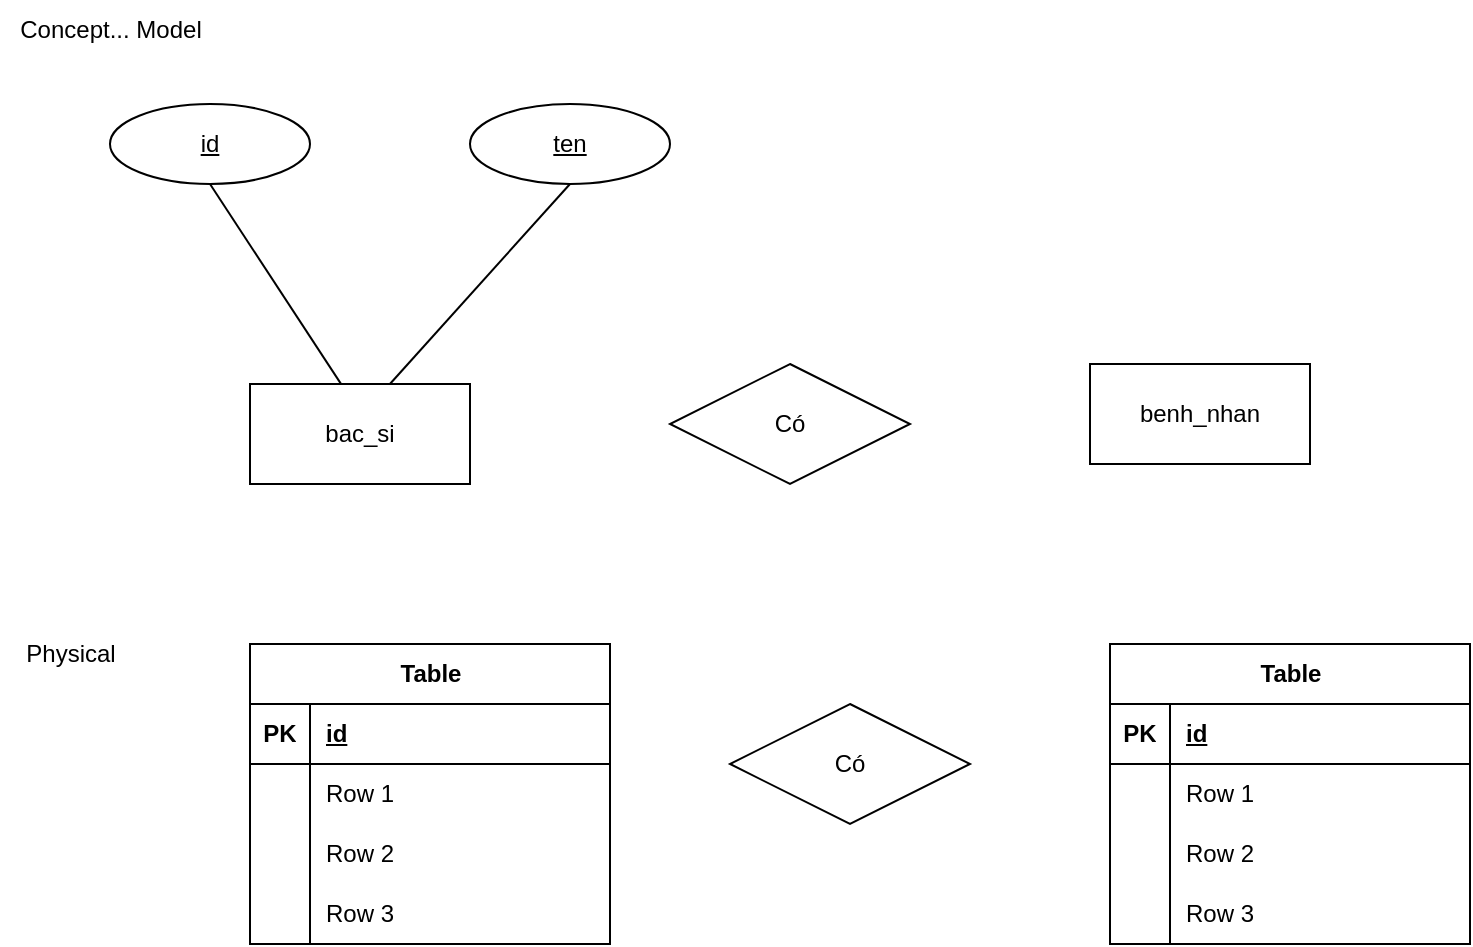 <mxfile version="28.0.7">
  <diagram name="Page-1" id="iU2XL1_lCBUQNAddmbrZ">
    <mxGraphModel dx="1451" dy="967" grid="1" gridSize="10" guides="1" tooltips="1" connect="1" arrows="1" fold="1" page="1" pageScale="1" pageWidth="850" pageHeight="1100" math="0" shadow="0">
      <root>
        <mxCell id="0" />
        <mxCell id="1" parent="0" />
        <mxCell id="YA1GxLlcFUmTnIcqRYgB-1" value="bac_si" style="whiteSpace=wrap;html=1;align=center;" vertex="1" parent="1">
          <mxGeometry x="140" y="220" width="110" height="50" as="geometry" />
        </mxCell>
        <mxCell id="YA1GxLlcFUmTnIcqRYgB-2" value="benh_nhan" style="whiteSpace=wrap;html=1;align=center;" vertex="1" parent="1">
          <mxGeometry x="560" y="210" width="110" height="50" as="geometry" />
        </mxCell>
        <mxCell id="YA1GxLlcFUmTnIcqRYgB-3" value="&lt;u&gt;id&lt;/u&gt;" style="ellipse;whiteSpace=wrap;html=1;align=center;" vertex="1" parent="1">
          <mxGeometry x="70" y="80" width="100" height="40" as="geometry" />
        </mxCell>
        <mxCell id="YA1GxLlcFUmTnIcqRYgB-5" value="&lt;u&gt;ten&lt;/u&gt;" style="ellipse;whiteSpace=wrap;html=1;align=center;" vertex="1" parent="1">
          <mxGeometry x="250" y="80" width="100" height="40" as="geometry" />
        </mxCell>
        <mxCell id="YA1GxLlcFUmTnIcqRYgB-10" value="Có" style="shape=rhombus;perimeter=rhombusPerimeter;whiteSpace=wrap;html=1;align=center;" vertex="1" parent="1">
          <mxGeometry x="350" y="210" width="120" height="60" as="geometry" />
        </mxCell>
        <mxCell id="YA1GxLlcFUmTnIcqRYgB-11" value="Concept... Model" style="text;html=1;align=center;verticalAlign=middle;resizable=0;points=[];autosize=1;strokeColor=none;fillColor=none;" vertex="1" parent="1">
          <mxGeometry x="15" y="28" width="110" height="30" as="geometry" />
        </mxCell>
        <mxCell id="YA1GxLlcFUmTnIcqRYgB-18" value="Physical" style="text;html=1;align=center;verticalAlign=middle;resizable=0;points=[];autosize=1;strokeColor=none;fillColor=none;" vertex="1" parent="1">
          <mxGeometry x="15" y="340" width="70" height="30" as="geometry" />
        </mxCell>
        <mxCell id="YA1GxLlcFUmTnIcqRYgB-19" value="Table" style="shape=table;startSize=30;container=1;collapsible=1;childLayout=tableLayout;fixedRows=1;rowLines=0;fontStyle=1;align=center;resizeLast=1;html=1;" vertex="1" parent="1">
          <mxGeometry x="140" y="350" width="180" height="150" as="geometry" />
        </mxCell>
        <mxCell id="YA1GxLlcFUmTnIcqRYgB-20" value="" style="shape=tableRow;horizontal=0;startSize=0;swimlaneHead=0;swimlaneBody=0;fillColor=none;collapsible=0;dropTarget=0;points=[[0,0.5],[1,0.5]];portConstraint=eastwest;top=0;left=0;right=0;bottom=1;" vertex="1" parent="YA1GxLlcFUmTnIcqRYgB-19">
          <mxGeometry y="30" width="180" height="30" as="geometry" />
        </mxCell>
        <mxCell id="YA1GxLlcFUmTnIcqRYgB-21" value="PK" style="shape=partialRectangle;connectable=0;fillColor=none;top=0;left=0;bottom=0;right=0;fontStyle=1;overflow=hidden;whiteSpace=wrap;html=1;" vertex="1" parent="YA1GxLlcFUmTnIcqRYgB-20">
          <mxGeometry width="30" height="30" as="geometry">
            <mxRectangle width="30" height="30" as="alternateBounds" />
          </mxGeometry>
        </mxCell>
        <mxCell id="YA1GxLlcFUmTnIcqRYgB-22" value="id" style="shape=partialRectangle;connectable=0;fillColor=none;top=0;left=0;bottom=0;right=0;align=left;spacingLeft=6;fontStyle=5;overflow=hidden;whiteSpace=wrap;html=1;" vertex="1" parent="YA1GxLlcFUmTnIcqRYgB-20">
          <mxGeometry x="30" width="150" height="30" as="geometry">
            <mxRectangle width="150" height="30" as="alternateBounds" />
          </mxGeometry>
        </mxCell>
        <mxCell id="YA1GxLlcFUmTnIcqRYgB-23" value="" style="shape=tableRow;horizontal=0;startSize=0;swimlaneHead=0;swimlaneBody=0;fillColor=none;collapsible=0;dropTarget=0;points=[[0,0.5],[1,0.5]];portConstraint=eastwest;top=0;left=0;right=0;bottom=0;" vertex="1" parent="YA1GxLlcFUmTnIcqRYgB-19">
          <mxGeometry y="60" width="180" height="30" as="geometry" />
        </mxCell>
        <mxCell id="YA1GxLlcFUmTnIcqRYgB-24" value="" style="shape=partialRectangle;connectable=0;fillColor=none;top=0;left=0;bottom=0;right=0;editable=1;overflow=hidden;whiteSpace=wrap;html=1;" vertex="1" parent="YA1GxLlcFUmTnIcqRYgB-23">
          <mxGeometry width="30" height="30" as="geometry">
            <mxRectangle width="30" height="30" as="alternateBounds" />
          </mxGeometry>
        </mxCell>
        <mxCell id="YA1GxLlcFUmTnIcqRYgB-25" value="Row 1" style="shape=partialRectangle;connectable=0;fillColor=none;top=0;left=0;bottom=0;right=0;align=left;spacingLeft=6;overflow=hidden;whiteSpace=wrap;html=1;" vertex="1" parent="YA1GxLlcFUmTnIcqRYgB-23">
          <mxGeometry x="30" width="150" height="30" as="geometry">
            <mxRectangle width="150" height="30" as="alternateBounds" />
          </mxGeometry>
        </mxCell>
        <mxCell id="YA1GxLlcFUmTnIcqRYgB-26" value="" style="shape=tableRow;horizontal=0;startSize=0;swimlaneHead=0;swimlaneBody=0;fillColor=none;collapsible=0;dropTarget=0;points=[[0,0.5],[1,0.5]];portConstraint=eastwest;top=0;left=0;right=0;bottom=0;" vertex="1" parent="YA1GxLlcFUmTnIcqRYgB-19">
          <mxGeometry y="90" width="180" height="30" as="geometry" />
        </mxCell>
        <mxCell id="YA1GxLlcFUmTnIcqRYgB-27" value="" style="shape=partialRectangle;connectable=0;fillColor=none;top=0;left=0;bottom=0;right=0;editable=1;overflow=hidden;whiteSpace=wrap;html=1;" vertex="1" parent="YA1GxLlcFUmTnIcqRYgB-26">
          <mxGeometry width="30" height="30" as="geometry">
            <mxRectangle width="30" height="30" as="alternateBounds" />
          </mxGeometry>
        </mxCell>
        <mxCell id="YA1GxLlcFUmTnIcqRYgB-28" value="Row 2" style="shape=partialRectangle;connectable=0;fillColor=none;top=0;left=0;bottom=0;right=0;align=left;spacingLeft=6;overflow=hidden;whiteSpace=wrap;html=1;" vertex="1" parent="YA1GxLlcFUmTnIcqRYgB-26">
          <mxGeometry x="30" width="150" height="30" as="geometry">
            <mxRectangle width="150" height="30" as="alternateBounds" />
          </mxGeometry>
        </mxCell>
        <mxCell id="YA1GxLlcFUmTnIcqRYgB-29" value="" style="shape=tableRow;horizontal=0;startSize=0;swimlaneHead=0;swimlaneBody=0;fillColor=none;collapsible=0;dropTarget=0;points=[[0,0.5],[1,0.5]];portConstraint=eastwest;top=0;left=0;right=0;bottom=0;" vertex="1" parent="YA1GxLlcFUmTnIcqRYgB-19">
          <mxGeometry y="120" width="180" height="30" as="geometry" />
        </mxCell>
        <mxCell id="YA1GxLlcFUmTnIcqRYgB-30" value="" style="shape=partialRectangle;connectable=0;fillColor=none;top=0;left=0;bottom=0;right=0;editable=1;overflow=hidden;whiteSpace=wrap;html=1;" vertex="1" parent="YA1GxLlcFUmTnIcqRYgB-29">
          <mxGeometry width="30" height="30" as="geometry">
            <mxRectangle width="30" height="30" as="alternateBounds" />
          </mxGeometry>
        </mxCell>
        <mxCell id="YA1GxLlcFUmTnIcqRYgB-31" value="Row 3" style="shape=partialRectangle;connectable=0;fillColor=none;top=0;left=0;bottom=0;right=0;align=left;spacingLeft=6;overflow=hidden;whiteSpace=wrap;html=1;" vertex="1" parent="YA1GxLlcFUmTnIcqRYgB-29">
          <mxGeometry x="30" width="150" height="30" as="geometry">
            <mxRectangle width="150" height="30" as="alternateBounds" />
          </mxGeometry>
        </mxCell>
        <mxCell id="YA1GxLlcFUmTnIcqRYgB-32" value="Table" style="shape=table;startSize=30;container=1;collapsible=1;childLayout=tableLayout;fixedRows=1;rowLines=0;fontStyle=1;align=center;resizeLast=1;html=1;" vertex="1" parent="1">
          <mxGeometry x="570" y="350" width="180" height="150" as="geometry" />
        </mxCell>
        <mxCell id="YA1GxLlcFUmTnIcqRYgB-33" value="" style="shape=tableRow;horizontal=0;startSize=0;swimlaneHead=0;swimlaneBody=0;fillColor=none;collapsible=0;dropTarget=0;points=[[0,0.5],[1,0.5]];portConstraint=eastwest;top=0;left=0;right=0;bottom=1;" vertex="1" parent="YA1GxLlcFUmTnIcqRYgB-32">
          <mxGeometry y="30" width="180" height="30" as="geometry" />
        </mxCell>
        <mxCell id="YA1GxLlcFUmTnIcqRYgB-34" value="PK" style="shape=partialRectangle;connectable=0;fillColor=none;top=0;left=0;bottom=0;right=0;fontStyle=1;overflow=hidden;whiteSpace=wrap;html=1;" vertex="1" parent="YA1GxLlcFUmTnIcqRYgB-33">
          <mxGeometry width="30" height="30" as="geometry">
            <mxRectangle width="30" height="30" as="alternateBounds" />
          </mxGeometry>
        </mxCell>
        <mxCell id="YA1GxLlcFUmTnIcqRYgB-35" value="id" style="shape=partialRectangle;connectable=0;fillColor=none;top=0;left=0;bottom=0;right=0;align=left;spacingLeft=6;fontStyle=5;overflow=hidden;whiteSpace=wrap;html=1;" vertex="1" parent="YA1GxLlcFUmTnIcqRYgB-33">
          <mxGeometry x="30" width="150" height="30" as="geometry">
            <mxRectangle width="150" height="30" as="alternateBounds" />
          </mxGeometry>
        </mxCell>
        <mxCell id="YA1GxLlcFUmTnIcqRYgB-36" value="" style="shape=tableRow;horizontal=0;startSize=0;swimlaneHead=0;swimlaneBody=0;fillColor=none;collapsible=0;dropTarget=0;points=[[0,0.5],[1,0.5]];portConstraint=eastwest;top=0;left=0;right=0;bottom=0;" vertex="1" parent="YA1GxLlcFUmTnIcqRYgB-32">
          <mxGeometry y="60" width="180" height="30" as="geometry" />
        </mxCell>
        <mxCell id="YA1GxLlcFUmTnIcqRYgB-37" value="" style="shape=partialRectangle;connectable=0;fillColor=none;top=0;left=0;bottom=0;right=0;editable=1;overflow=hidden;whiteSpace=wrap;html=1;" vertex="1" parent="YA1GxLlcFUmTnIcqRYgB-36">
          <mxGeometry width="30" height="30" as="geometry">
            <mxRectangle width="30" height="30" as="alternateBounds" />
          </mxGeometry>
        </mxCell>
        <mxCell id="YA1GxLlcFUmTnIcqRYgB-38" value="Row 1" style="shape=partialRectangle;connectable=0;fillColor=none;top=0;left=0;bottom=0;right=0;align=left;spacingLeft=6;overflow=hidden;whiteSpace=wrap;html=1;" vertex="1" parent="YA1GxLlcFUmTnIcqRYgB-36">
          <mxGeometry x="30" width="150" height="30" as="geometry">
            <mxRectangle width="150" height="30" as="alternateBounds" />
          </mxGeometry>
        </mxCell>
        <mxCell id="YA1GxLlcFUmTnIcqRYgB-39" value="" style="shape=tableRow;horizontal=0;startSize=0;swimlaneHead=0;swimlaneBody=0;fillColor=none;collapsible=0;dropTarget=0;points=[[0,0.5],[1,0.5]];portConstraint=eastwest;top=0;left=0;right=0;bottom=0;" vertex="1" parent="YA1GxLlcFUmTnIcqRYgB-32">
          <mxGeometry y="90" width="180" height="30" as="geometry" />
        </mxCell>
        <mxCell id="YA1GxLlcFUmTnIcqRYgB-40" value="" style="shape=partialRectangle;connectable=0;fillColor=none;top=0;left=0;bottom=0;right=0;editable=1;overflow=hidden;whiteSpace=wrap;html=1;" vertex="1" parent="YA1GxLlcFUmTnIcqRYgB-39">
          <mxGeometry width="30" height="30" as="geometry">
            <mxRectangle width="30" height="30" as="alternateBounds" />
          </mxGeometry>
        </mxCell>
        <mxCell id="YA1GxLlcFUmTnIcqRYgB-41" value="Row 2" style="shape=partialRectangle;connectable=0;fillColor=none;top=0;left=0;bottom=0;right=0;align=left;spacingLeft=6;overflow=hidden;whiteSpace=wrap;html=1;" vertex="1" parent="YA1GxLlcFUmTnIcqRYgB-39">
          <mxGeometry x="30" width="150" height="30" as="geometry">
            <mxRectangle width="150" height="30" as="alternateBounds" />
          </mxGeometry>
        </mxCell>
        <mxCell id="YA1GxLlcFUmTnIcqRYgB-42" value="" style="shape=tableRow;horizontal=0;startSize=0;swimlaneHead=0;swimlaneBody=0;fillColor=none;collapsible=0;dropTarget=0;points=[[0,0.5],[1,0.5]];portConstraint=eastwest;top=0;left=0;right=0;bottom=0;" vertex="1" parent="YA1GxLlcFUmTnIcqRYgB-32">
          <mxGeometry y="120" width="180" height="30" as="geometry" />
        </mxCell>
        <mxCell id="YA1GxLlcFUmTnIcqRYgB-43" value="" style="shape=partialRectangle;connectable=0;fillColor=none;top=0;left=0;bottom=0;right=0;editable=1;overflow=hidden;whiteSpace=wrap;html=1;" vertex="1" parent="YA1GxLlcFUmTnIcqRYgB-42">
          <mxGeometry width="30" height="30" as="geometry">
            <mxRectangle width="30" height="30" as="alternateBounds" />
          </mxGeometry>
        </mxCell>
        <mxCell id="YA1GxLlcFUmTnIcqRYgB-44" value="Row 3" style="shape=partialRectangle;connectable=0;fillColor=none;top=0;left=0;bottom=0;right=0;align=left;spacingLeft=6;overflow=hidden;whiteSpace=wrap;html=1;" vertex="1" parent="YA1GxLlcFUmTnIcqRYgB-42">
          <mxGeometry x="30" width="150" height="30" as="geometry">
            <mxRectangle width="150" height="30" as="alternateBounds" />
          </mxGeometry>
        </mxCell>
        <mxCell id="YA1GxLlcFUmTnIcqRYgB-45" value="Có" style="shape=rhombus;perimeter=rhombusPerimeter;whiteSpace=wrap;html=1;align=center;" vertex="1" parent="1">
          <mxGeometry x="380" y="380" width="120" height="60" as="geometry" />
        </mxCell>
        <mxCell id="YA1GxLlcFUmTnIcqRYgB-50" value="" style="endArrow=none;html=1;rounded=0;entryX=0.415;entryY=0.004;entryDx=0;entryDy=0;entryPerimeter=0;exitX=0.5;exitY=1;exitDx=0;exitDy=0;" edge="1" parent="1" source="YA1GxLlcFUmTnIcqRYgB-3" target="YA1GxLlcFUmTnIcqRYgB-1">
          <mxGeometry relative="1" as="geometry">
            <mxPoint x="100" y="140" as="sourcePoint" />
            <mxPoint x="260" y="140" as="targetPoint" />
          </mxGeometry>
        </mxCell>
        <mxCell id="YA1GxLlcFUmTnIcqRYgB-51" value="" style="endArrow=none;html=1;rounded=0;entryX=0.5;entryY=1;entryDx=0;entryDy=0;exitX=0.636;exitY=0;exitDx=0;exitDy=0;exitPerimeter=0;" edge="1" parent="1" source="YA1GxLlcFUmTnIcqRYgB-1" target="YA1GxLlcFUmTnIcqRYgB-5">
          <mxGeometry relative="1" as="geometry">
            <mxPoint x="160" y="190" as="sourcePoint" />
            <mxPoint x="226" y="290" as="targetPoint" />
          </mxGeometry>
        </mxCell>
      </root>
    </mxGraphModel>
  </diagram>
</mxfile>
